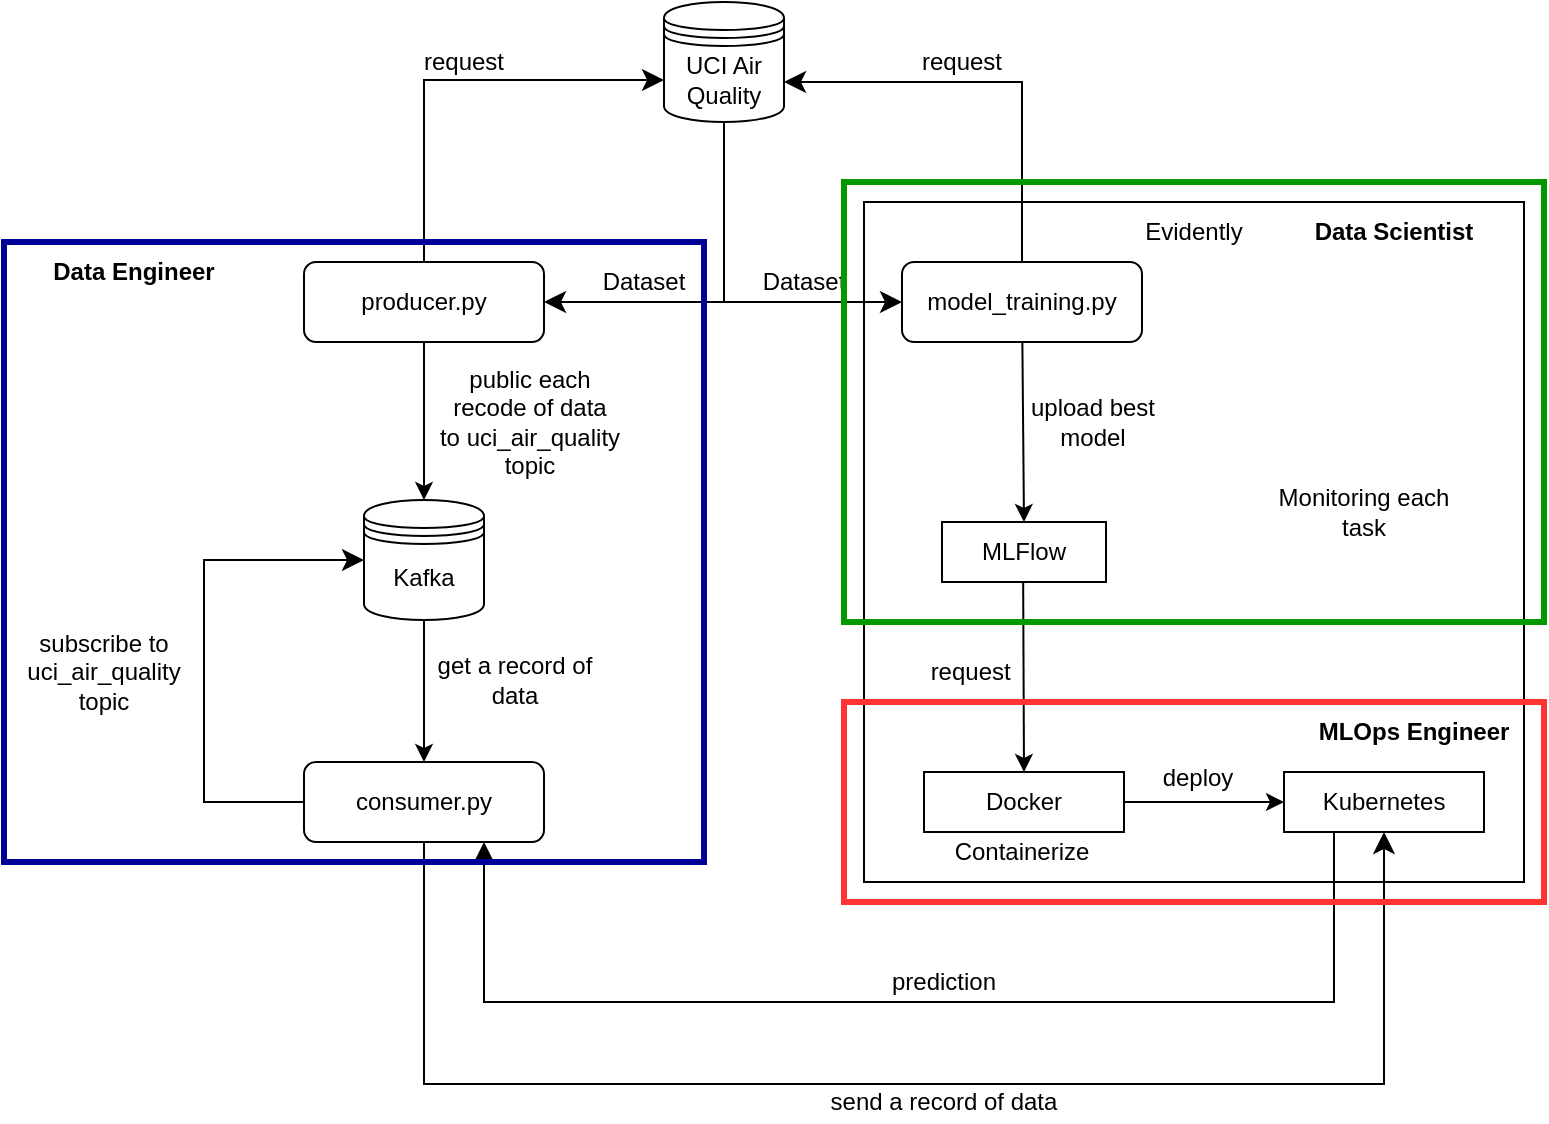 <mxfile version="26.2.2" pages="2">
  <diagram id="C5RBs43oDa-KdzZeNtuy" name="Group Project">
    <mxGraphModel dx="1181" dy="644" grid="1" gridSize="10" guides="1" tooltips="1" connect="1" arrows="1" fold="1" page="1" pageScale="1" pageWidth="827" pageHeight="1169" math="0" shadow="0">
      <root>
        <mxCell id="WIyWlLk6GJQsqaUBKTNV-0" />
        <mxCell id="WIyWlLk6GJQsqaUBKTNV-1" parent="WIyWlLk6GJQsqaUBKTNV-0" />
        <mxCell id="riDKJNKCwuB-r9w4fjw0-60" value="" style="rounded=0;whiteSpace=wrap;html=1;" parent="WIyWlLk6GJQsqaUBKTNV-1" vertex="1">
          <mxGeometry x="650" y="320" width="330" height="340" as="geometry" />
        </mxCell>
        <mxCell id="riDKJNKCwuB-r9w4fjw0-2" value="producer.py" style="rounded=1;whiteSpace=wrap;html=1;fontSize=12;glass=0;strokeWidth=1;shadow=0;" parent="WIyWlLk6GJQsqaUBKTNV-1" vertex="1">
          <mxGeometry x="370" y="350" width="120" height="40" as="geometry" />
        </mxCell>
        <mxCell id="riDKJNKCwuB-r9w4fjw0-7" value="" style="group" parent="WIyWlLk6GJQsqaUBKTNV-1" vertex="1" connectable="0">
          <mxGeometry x="550" y="220" width="60" height="60" as="geometry" />
        </mxCell>
        <mxCell id="riDKJNKCwuB-r9w4fjw0-0" value="" style="shape=datastore;whiteSpace=wrap;html=1;" parent="riDKJNKCwuB-r9w4fjw0-7" vertex="1">
          <mxGeometry width="60" height="60" as="geometry" />
        </mxCell>
        <mxCell id="riDKJNKCwuB-r9w4fjw0-1" value="UCI Air Quality" style="text;html=1;align=center;verticalAlign=middle;whiteSpace=wrap;rounded=0;" parent="riDKJNKCwuB-r9w4fjw0-7" vertex="1">
          <mxGeometry y="24" width="60" height="30" as="geometry" />
        </mxCell>
        <mxCell id="riDKJNKCwuB-r9w4fjw0-9" value="" style="edgeStyle=elbowEdgeStyle;elbow=vertical;endArrow=classic;html=1;curved=0;rounded=0;endSize=8;startSize=8;exitX=0.5;exitY=0;exitDx=0;exitDy=0;entryX=0;entryY=0.5;entryDx=0;entryDy=0;" parent="WIyWlLk6GJQsqaUBKTNV-1" source="riDKJNKCwuB-r9w4fjw0-2" target="riDKJNKCwuB-r9w4fjw0-1" edge="1">
          <mxGeometry width="50" height="50" relative="1" as="geometry">
            <mxPoint x="414" y="275" as="sourcePoint" />
            <mxPoint x="510" y="230" as="targetPoint" />
            <Array as="points">
              <mxPoint x="490" y="259" />
            </Array>
          </mxGeometry>
        </mxCell>
        <mxCell id="riDKJNKCwuB-r9w4fjw0-10" value="request" style="text;html=1;align=center;verticalAlign=middle;whiteSpace=wrap;rounded=0;" parent="WIyWlLk6GJQsqaUBKTNV-1" vertex="1">
          <mxGeometry x="420" y="235" width="60" height="30" as="geometry" />
        </mxCell>
        <mxCell id="riDKJNKCwuB-r9w4fjw0-11" value="" style="edgeStyle=elbowEdgeStyle;elbow=vertical;endArrow=classic;html=1;curved=0;rounded=0;endSize=8;startSize=8;entryX=1;entryY=0.5;entryDx=0;entryDy=0;" parent="WIyWlLk6GJQsqaUBKTNV-1" target="riDKJNKCwuB-r9w4fjw0-2" edge="1">
          <mxGeometry width="50" height="50" relative="1" as="geometry">
            <mxPoint x="580" y="280" as="sourcePoint" />
            <mxPoint x="640" y="280" as="targetPoint" />
            <Array as="points">
              <mxPoint x="550" y="370" />
            </Array>
          </mxGeometry>
        </mxCell>
        <mxCell id="riDKJNKCwuB-r9w4fjw0-12" value="Dataset" style="text;html=1;align=center;verticalAlign=middle;whiteSpace=wrap;rounded=0;" parent="WIyWlLk6GJQsqaUBKTNV-1" vertex="1">
          <mxGeometry x="510" y="345" width="60" height="30" as="geometry" />
        </mxCell>
        <mxCell id="riDKJNKCwuB-r9w4fjw0-13" value="" style="group" parent="WIyWlLk6GJQsqaUBKTNV-1" vertex="1" connectable="0">
          <mxGeometry x="400" y="469" width="60" height="60" as="geometry" />
        </mxCell>
        <mxCell id="riDKJNKCwuB-r9w4fjw0-14" value="" style="shape=datastore;whiteSpace=wrap;html=1;" parent="riDKJNKCwuB-r9w4fjw0-13" vertex="1">
          <mxGeometry width="60" height="60" as="geometry" />
        </mxCell>
        <mxCell id="riDKJNKCwuB-r9w4fjw0-15" value="Kafka" style="text;html=1;align=center;verticalAlign=middle;whiteSpace=wrap;rounded=0;" parent="riDKJNKCwuB-r9w4fjw0-13" vertex="1">
          <mxGeometry y="24" width="60" height="30" as="geometry" />
        </mxCell>
        <mxCell id="riDKJNKCwuB-r9w4fjw0-17" value="" style="edgeStyle=elbowEdgeStyle;elbow=vertical;endArrow=classic;html=1;curved=0;rounded=0;endSize=8;startSize=8;exitX=0;exitY=0.5;exitDx=0;exitDy=0;entryX=0;entryY=0.5;entryDx=0;entryDy=0;" parent="WIyWlLk6GJQsqaUBKTNV-1" source="riDKJNKCwuB-r9w4fjw0-20" target="riDKJNKCwuB-r9w4fjw0-14" edge="1">
          <mxGeometry width="50" height="50" relative="1" as="geometry">
            <mxPoint x="270" y="600" as="sourcePoint" />
            <mxPoint x="280" y="690" as="targetPoint" />
            <Array as="points">
              <mxPoint x="320" y="620" />
            </Array>
          </mxGeometry>
        </mxCell>
        <mxCell id="riDKJNKCwuB-r9w4fjw0-18" value="" style="endArrow=classic;html=1;rounded=0;entryX=0.5;entryY=0;entryDx=0;entryDy=0;exitX=0.5;exitY=1;exitDx=0;exitDy=0;" parent="WIyWlLk6GJQsqaUBKTNV-1" source="riDKJNKCwuB-r9w4fjw0-2" target="riDKJNKCwuB-r9w4fjw0-14" edge="1">
          <mxGeometry width="50" height="50" relative="1" as="geometry">
            <mxPoint x="390" y="360" as="sourcePoint" />
            <mxPoint x="440" y="310" as="targetPoint" />
          </mxGeometry>
        </mxCell>
        <mxCell id="riDKJNKCwuB-r9w4fjw0-19" value="public each recode of data&lt;div&gt;to&amp;nbsp;&lt;span style=&quot;background-color: transparent; color: light-dark(rgb(0, 0, 0), rgb(255, 255, 255));&quot;&gt;uci_air_quality topic&lt;/span&gt;&lt;/div&gt;" style="text;html=1;align=center;verticalAlign=middle;whiteSpace=wrap;rounded=0;" parent="WIyWlLk6GJQsqaUBKTNV-1" vertex="1">
          <mxGeometry x="433" y="400" width="100" height="60" as="geometry" />
        </mxCell>
        <mxCell id="riDKJNKCwuB-r9w4fjw0-20" value="consumer.py" style="rounded=1;whiteSpace=wrap;html=1;fontSize=12;glass=0;strokeWidth=1;shadow=0;" parent="WIyWlLk6GJQsqaUBKTNV-1" vertex="1">
          <mxGeometry x="370" y="600" width="120" height="40" as="geometry" />
        </mxCell>
        <mxCell id="riDKJNKCwuB-r9w4fjw0-21" value="" style="endArrow=classic;html=1;rounded=0;exitX=0.5;exitY=1;exitDx=0;exitDy=0;entryX=0.5;entryY=0;entryDx=0;entryDy=0;" parent="WIyWlLk6GJQsqaUBKTNV-1" source="riDKJNKCwuB-r9w4fjw0-14" target="riDKJNKCwuB-r9w4fjw0-20" edge="1">
          <mxGeometry width="50" height="50" relative="1" as="geometry">
            <mxPoint x="450" y="550" as="sourcePoint" />
            <mxPoint x="430" y="580" as="targetPoint" />
          </mxGeometry>
        </mxCell>
        <mxCell id="riDKJNKCwuB-r9w4fjw0-24" value="subscribe to uci_air_quality topic" style="text;html=1;align=center;verticalAlign=middle;whiteSpace=wrap;rounded=0;" parent="WIyWlLk6GJQsqaUBKTNV-1" vertex="1">
          <mxGeometry x="220" y="540" width="100" height="30" as="geometry" />
        </mxCell>
        <mxCell id="riDKJNKCwuB-r9w4fjw0-25" value="get a record of data" style="text;html=1;align=center;verticalAlign=middle;whiteSpace=wrap;rounded=0;" parent="WIyWlLk6GJQsqaUBKTNV-1" vertex="1">
          <mxGeometry x="433" y="540" width="85" height="38" as="geometry" />
        </mxCell>
        <mxCell id="riDKJNKCwuB-r9w4fjw0-26" value="model_training.py" style="rounded=1;whiteSpace=wrap;html=1;fontSize=12;glass=0;strokeWidth=1;shadow=0;" parent="WIyWlLk6GJQsqaUBKTNV-1" vertex="1">
          <mxGeometry x="669" y="350" width="120" height="40" as="geometry" />
        </mxCell>
        <mxCell id="riDKJNKCwuB-r9w4fjw0-27" value="" style="edgeStyle=elbowEdgeStyle;elbow=vertical;endArrow=classic;html=1;curved=0;rounded=0;endSize=8;startSize=8;exitX=0.5;exitY=0;exitDx=0;exitDy=0;" parent="WIyWlLk6GJQsqaUBKTNV-1" source="riDKJNKCwuB-r9w4fjw0-26" target="riDKJNKCwuB-r9w4fjw0-1" edge="1">
          <mxGeometry width="50" height="50" relative="1" as="geometry">
            <mxPoint x="780" y="345" as="sourcePoint" />
            <mxPoint x="690" y="260" as="targetPoint" />
            <Array as="points">
              <mxPoint x="767" y="260" />
            </Array>
          </mxGeometry>
        </mxCell>
        <mxCell id="riDKJNKCwuB-r9w4fjw0-28" value="request" style="text;html=1;align=center;verticalAlign=middle;whiteSpace=wrap;rounded=0;" parent="WIyWlLk6GJQsqaUBKTNV-1" vertex="1">
          <mxGeometry x="669" y="235" width="60" height="30" as="geometry" />
        </mxCell>
        <mxCell id="riDKJNKCwuB-r9w4fjw0-29" value="" style="edgeStyle=elbowEdgeStyle;elbow=vertical;endArrow=classic;html=1;curved=0;rounded=0;endSize=8;startSize=8;exitX=0.5;exitY=1;exitDx=0;exitDy=0;" parent="WIyWlLk6GJQsqaUBKTNV-1" source="riDKJNKCwuB-r9w4fjw0-0" target="riDKJNKCwuB-r9w4fjw0-26" edge="1">
          <mxGeometry width="50" height="50" relative="1" as="geometry">
            <mxPoint x="590" y="290" as="sourcePoint" />
            <mxPoint x="600" y="360" as="targetPoint" />
            <Array as="points">
              <mxPoint x="590" y="370" />
            </Array>
          </mxGeometry>
        </mxCell>
        <mxCell id="riDKJNKCwuB-r9w4fjw0-30" value="Dataset" style="text;html=1;align=center;verticalAlign=middle;whiteSpace=wrap;rounded=0;" parent="WIyWlLk6GJQsqaUBKTNV-1" vertex="1">
          <mxGeometry x="590" y="345" width="60" height="30" as="geometry" />
        </mxCell>
        <mxCell id="riDKJNKCwuB-r9w4fjw0-37" value="" style="endArrow=classic;html=1;rounded=0;entryX=0.5;entryY=0;entryDx=0;entryDy=0;" parent="WIyWlLk6GJQsqaUBKTNV-1" source="riDKJNKCwuB-r9w4fjw0-26" target="riDKJNKCwuB-r9w4fjw0-48" edge="1">
          <mxGeometry width="50" height="50" relative="1" as="geometry">
            <mxPoint x="728.17" y="390" as="sourcePoint" />
            <mxPoint x="728" y="460" as="targetPoint" />
          </mxGeometry>
        </mxCell>
        <mxCell id="riDKJNKCwuB-r9w4fjw0-38" value="upload best model" style="text;html=1;align=center;verticalAlign=middle;whiteSpace=wrap;rounded=0;" parent="WIyWlLk6GJQsqaUBKTNV-1" vertex="1">
          <mxGeometry x="729" y="415" width="71" height="30" as="geometry" />
        </mxCell>
        <mxCell id="riDKJNKCwuB-r9w4fjw0-42" value="" style="rounded=0;whiteSpace=wrap;html=1;verticalAlign=middle;" parent="WIyWlLk6GJQsqaUBKTNV-1" vertex="1">
          <mxGeometry x="680" y="605" width="100" height="30" as="geometry" />
        </mxCell>
        <mxCell id="riDKJNKCwuB-r9w4fjw0-44" value="Containerize" style="text;html=1;align=center;verticalAlign=middle;whiteSpace=wrap;rounded=0;" parent="WIyWlLk6GJQsqaUBKTNV-1" vertex="1">
          <mxGeometry x="679" y="630" width="100" height="30" as="geometry" />
        </mxCell>
        <mxCell id="riDKJNKCwuB-r9w4fjw0-45" value="" style="edgeStyle=elbowEdgeStyle;elbow=vertical;endArrow=classic;html=1;curved=0;rounded=0;endSize=8;startSize=8;exitX=0.5;exitY=1;exitDx=0;exitDy=0;entryX=0.5;entryY=1;entryDx=0;entryDy=0;" parent="WIyWlLk6GJQsqaUBKTNV-1" source="riDKJNKCwuB-r9w4fjw0-20" target="riDKJNKCwuB-r9w4fjw0-52" edge="1">
          <mxGeometry width="50" height="50" relative="1" as="geometry">
            <mxPoint x="590" y="690" as="sourcePoint" />
            <mxPoint x="559" y="806" as="targetPoint" />
            <Array as="points">
              <mxPoint x="510" y="761" />
            </Array>
          </mxGeometry>
        </mxCell>
        <mxCell id="riDKJNKCwuB-r9w4fjw0-48" value="" style="rounded=0;whiteSpace=wrap;html=1;verticalAlign=middle;" parent="WIyWlLk6GJQsqaUBKTNV-1" vertex="1">
          <mxGeometry x="689" y="480" width="82" height="30" as="geometry" />
        </mxCell>
        <mxCell id="riDKJNKCwuB-r9w4fjw0-47" value="MLFlow" style="text;html=1;align=center;verticalAlign=middle;whiteSpace=wrap;rounded=0;" parent="WIyWlLk6GJQsqaUBKTNV-1" vertex="1">
          <mxGeometry x="700" y="485" width="60" height="20" as="geometry" />
        </mxCell>
        <mxCell id="riDKJNKCwuB-r9w4fjw0-51" value="request&amp;nbsp;" style="text;html=1;align=center;verticalAlign=middle;whiteSpace=wrap;rounded=0;" parent="WIyWlLk6GJQsqaUBKTNV-1" vertex="1">
          <mxGeometry x="680" y="540" width="50" height="30" as="geometry" />
        </mxCell>
        <mxCell id="riDKJNKCwuB-r9w4fjw0-52" value="" style="rounded=0;whiteSpace=wrap;html=1;verticalAlign=middle;" parent="WIyWlLk6GJQsqaUBKTNV-1" vertex="1">
          <mxGeometry x="860" y="605" width="100" height="30" as="geometry" />
        </mxCell>
        <mxCell id="riDKJNKCwuB-r9w4fjw0-53" value="" style="endArrow=classic;html=1;rounded=0;entryX=0;entryY=0.5;entryDx=0;entryDy=0;exitX=1;exitY=0.5;exitDx=0;exitDy=0;" parent="WIyWlLk6GJQsqaUBKTNV-1" source="riDKJNKCwuB-r9w4fjw0-42" target="riDKJNKCwuB-r9w4fjw0-52" edge="1">
          <mxGeometry width="50" height="50" relative="1" as="geometry">
            <mxPoint x="870" y="495" as="sourcePoint" />
            <mxPoint x="870" y="585" as="targetPoint" />
          </mxGeometry>
        </mxCell>
        <mxCell id="riDKJNKCwuB-r9w4fjw0-41" value="Kubernetes" style="text;html=1;align=center;verticalAlign=middle;whiteSpace=wrap;rounded=0;" parent="WIyWlLk6GJQsqaUBKTNV-1" vertex="1">
          <mxGeometry x="880" y="610" width="60" height="20" as="geometry" />
        </mxCell>
        <mxCell id="riDKJNKCwuB-r9w4fjw0-54" value="Docker" style="text;html=1;align=center;verticalAlign=middle;whiteSpace=wrap;rounded=0;" parent="WIyWlLk6GJQsqaUBKTNV-1" vertex="1">
          <mxGeometry x="700" y="610" width="60" height="20" as="geometry" />
        </mxCell>
        <mxCell id="riDKJNKCwuB-r9w4fjw0-55" value="deploy" style="text;html=1;align=center;verticalAlign=middle;whiteSpace=wrap;rounded=0;" parent="WIyWlLk6GJQsqaUBKTNV-1" vertex="1">
          <mxGeometry x="792" y="593" width="50" height="30" as="geometry" />
        </mxCell>
        <mxCell id="riDKJNKCwuB-r9w4fjw0-56" value="send a record of data" style="text;html=1;align=center;verticalAlign=middle;whiteSpace=wrap;rounded=0;" parent="WIyWlLk6GJQsqaUBKTNV-1" vertex="1">
          <mxGeometry x="630" y="760" width="120" height="20" as="geometry" />
        </mxCell>
        <mxCell id="riDKJNKCwuB-r9w4fjw0-57" value="" style="edgeStyle=elbowEdgeStyle;elbow=vertical;endArrow=classic;html=1;curved=0;rounded=0;endSize=8;startSize=8;exitX=0.25;exitY=1;exitDx=0;exitDy=0;entryX=0.75;entryY=1;entryDx=0;entryDy=0;" parent="WIyWlLk6GJQsqaUBKTNV-1" source="riDKJNKCwuB-r9w4fjw0-52" target="riDKJNKCwuB-r9w4fjw0-20" edge="1">
          <mxGeometry width="50" height="50" relative="1" as="geometry">
            <mxPoint x="842.0" y="670" as="sourcePoint" />
            <mxPoint x="442" y="930" as="targetPoint" />
            <Array as="points">
              <mxPoint x="680" y="720" />
            </Array>
          </mxGeometry>
        </mxCell>
        <mxCell id="riDKJNKCwuB-r9w4fjw0-58" value="prediction" style="text;html=1;align=center;verticalAlign=middle;whiteSpace=wrap;rounded=0;" parent="WIyWlLk6GJQsqaUBKTNV-1" vertex="1">
          <mxGeometry x="630" y="700" width="120" height="20" as="geometry" />
        </mxCell>
        <mxCell id="riDKJNKCwuB-r9w4fjw0-59" value="" style="endArrow=classic;html=1;rounded=0;entryX=0.5;entryY=0;entryDx=0;entryDy=0;" parent="WIyWlLk6GJQsqaUBKTNV-1" target="riDKJNKCwuB-r9w4fjw0-42" edge="1">
          <mxGeometry width="50" height="50" relative="1" as="geometry">
            <mxPoint x="729.58" y="510" as="sourcePoint" />
            <mxPoint x="730" y="590" as="targetPoint" />
          </mxGeometry>
        </mxCell>
        <mxCell id="riDKJNKCwuB-r9w4fjw0-61" value="Evidently" style="text;html=1;align=center;verticalAlign=middle;whiteSpace=wrap;rounded=0;fontStyle=0" parent="WIyWlLk6GJQsqaUBKTNV-1" vertex="1">
          <mxGeometry x="785" y="325" width="60" height="20" as="geometry" />
        </mxCell>
        <mxCell id="riDKJNKCwuB-r9w4fjw0-62" value="Monitoring each task" style="text;html=1;align=center;verticalAlign=middle;whiteSpace=wrap;rounded=0;" parent="WIyWlLk6GJQsqaUBKTNV-1" vertex="1">
          <mxGeometry x="850" y="460" width="100" height="30" as="geometry" />
        </mxCell>
        <mxCell id="2AfdHmQK4Rwurf-1d1yy-0" value="" style="rounded=0;whiteSpace=wrap;html=1;fillColor=none;strokeWidth=3;strokeColor=#FF3333;" parent="WIyWlLk6GJQsqaUBKTNV-1" vertex="1">
          <mxGeometry x="640" y="570" width="350" height="100" as="geometry" />
        </mxCell>
        <mxCell id="2AfdHmQK4Rwurf-1d1yy-1" value="" style="rounded=0;whiteSpace=wrap;html=1;fillColor=none;strokeWidth=3;strokeColor=light-dark(#009900,#FF7777);" parent="WIyWlLk6GJQsqaUBKTNV-1" vertex="1">
          <mxGeometry x="640" y="310" width="350" height="220" as="geometry" />
        </mxCell>
        <mxCell id="2AfdHmQK4Rwurf-1d1yy-3" value="" style="rounded=0;whiteSpace=wrap;html=1;fillColor=none;strokeWidth=3;strokeColor=light-dark(#000099,#FF7777);" parent="WIyWlLk6GJQsqaUBKTNV-1" vertex="1">
          <mxGeometry x="220" y="340" width="350" height="310" as="geometry" />
        </mxCell>
        <mxCell id="ZDQtwwY3sMPwB3QlS7MW-0" value="Data Engineer" style="text;html=1;align=center;verticalAlign=middle;whiteSpace=wrap;rounded=0;fontStyle=1" parent="WIyWlLk6GJQsqaUBKTNV-1" vertex="1">
          <mxGeometry x="220" y="340" width="130" height="30" as="geometry" />
        </mxCell>
        <mxCell id="ZDQtwwY3sMPwB3QlS7MW-1" value="Data Scientist" style="text;html=1;align=center;verticalAlign=middle;whiteSpace=wrap;rounded=0;fontStyle=1" parent="WIyWlLk6GJQsqaUBKTNV-1" vertex="1">
          <mxGeometry x="850" y="320" width="130" height="30" as="geometry" />
        </mxCell>
        <mxCell id="ZDQtwwY3sMPwB3QlS7MW-2" value="MLOps Engineer" style="text;html=1;align=center;verticalAlign=middle;whiteSpace=wrap;rounded=0;fontStyle=1" parent="WIyWlLk6GJQsqaUBKTNV-1" vertex="1">
          <mxGeometry x="860" y="570" width="130" height="30" as="geometry" />
        </mxCell>
      </root>
    </mxGraphModel>
  </diagram>
  <diagram name="Individual Assignment" id="oVxwujsjnxrcKr0ctZE_">
    <mxGraphModel dx="1335" dy="649" grid="0" gridSize="10" guides="1" tooltips="1" connect="1" arrows="1" fold="1" page="0" pageScale="1" pageWidth="827" pageHeight="1169" math="0" shadow="0">
      <root>
        <mxCell id="tWHBAs6FeLgbBiRaBUMv-0" />
        <mxCell id="tWHBAs6FeLgbBiRaBUMv-1" parent="tWHBAs6FeLgbBiRaBUMv-0" />
        <mxCell id="tWHBAs6FeLgbBiRaBUMv-3" value="producer.py" style="rounded=1;whiteSpace=wrap;html=1;fontSize=12;glass=0;strokeWidth=1;shadow=0;" parent="tWHBAs6FeLgbBiRaBUMv-1" vertex="1">
          <mxGeometry x="470" y="360" width="120" height="40" as="geometry" />
        </mxCell>
        <mxCell id="tWHBAs6FeLgbBiRaBUMv-4" value="" style="group" parent="tWHBAs6FeLgbBiRaBUMv-1" vertex="1" connectable="0">
          <mxGeometry x="650" y="230" width="60" height="60" as="geometry" />
        </mxCell>
        <mxCell id="tWHBAs6FeLgbBiRaBUMv-5" value="" style="shape=datastore;whiteSpace=wrap;html=1;" parent="tWHBAs6FeLgbBiRaBUMv-4" vertex="1">
          <mxGeometry width="60" height="60" as="geometry" />
        </mxCell>
        <mxCell id="tWHBAs6FeLgbBiRaBUMv-6" value="UCI Air Quality" style="text;html=1;align=center;verticalAlign=middle;whiteSpace=wrap;rounded=0;" parent="tWHBAs6FeLgbBiRaBUMv-4" vertex="1">
          <mxGeometry y="24" width="60" height="30" as="geometry" />
        </mxCell>
        <mxCell id="tWHBAs6FeLgbBiRaBUMv-7" value="" style="edgeStyle=elbowEdgeStyle;elbow=vertical;endArrow=classic;html=1;curved=0;rounded=0;endSize=8;startSize=8;exitX=0.5;exitY=0;exitDx=0;exitDy=0;entryX=0;entryY=0.5;entryDx=0;entryDy=0;" parent="tWHBAs6FeLgbBiRaBUMv-1" source="tWHBAs6FeLgbBiRaBUMv-3" target="tWHBAs6FeLgbBiRaBUMv-6" edge="1">
          <mxGeometry width="50" height="50" relative="1" as="geometry">
            <mxPoint x="514" y="285" as="sourcePoint" />
            <mxPoint x="610" y="240" as="targetPoint" />
            <Array as="points">
              <mxPoint x="590" y="269" />
            </Array>
          </mxGeometry>
        </mxCell>
        <mxCell id="tWHBAs6FeLgbBiRaBUMv-8" value="request" style="text;html=1;align=center;verticalAlign=middle;whiteSpace=wrap;rounded=0;" parent="tWHBAs6FeLgbBiRaBUMv-1" vertex="1">
          <mxGeometry x="520" y="245" width="60" height="30" as="geometry" />
        </mxCell>
        <mxCell id="tWHBAs6FeLgbBiRaBUMv-9" value="" style="edgeStyle=elbowEdgeStyle;elbow=vertical;endArrow=classic;html=1;curved=0;rounded=0;endSize=8;startSize=8;entryX=1;entryY=0.5;entryDx=0;entryDy=0;" parent="tWHBAs6FeLgbBiRaBUMv-1" target="tWHBAs6FeLgbBiRaBUMv-3" edge="1">
          <mxGeometry width="50" height="50" relative="1" as="geometry">
            <mxPoint x="680" y="290" as="sourcePoint" />
            <mxPoint x="740" y="290" as="targetPoint" />
            <Array as="points">
              <mxPoint x="650" y="380" />
            </Array>
          </mxGeometry>
        </mxCell>
        <mxCell id="tWHBAs6FeLgbBiRaBUMv-10" value="Dataset" style="text;html=1;align=center;verticalAlign=middle;whiteSpace=wrap;rounded=0;" parent="tWHBAs6FeLgbBiRaBUMv-1" vertex="1">
          <mxGeometry x="610" y="355" width="60" height="30" as="geometry" />
        </mxCell>
        <mxCell id="tWHBAs6FeLgbBiRaBUMv-11" value="" style="group" parent="tWHBAs6FeLgbBiRaBUMv-1" vertex="1" connectable="0">
          <mxGeometry x="500" y="479" width="60" height="60" as="geometry" />
        </mxCell>
        <mxCell id="tWHBAs6FeLgbBiRaBUMv-12" value="" style="shape=datastore;whiteSpace=wrap;html=1;" parent="tWHBAs6FeLgbBiRaBUMv-11" vertex="1">
          <mxGeometry width="60" height="60" as="geometry" />
        </mxCell>
        <mxCell id="tWHBAs6FeLgbBiRaBUMv-13" value="Kafka" style="text;html=1;align=center;verticalAlign=middle;whiteSpace=wrap;rounded=0;" parent="tWHBAs6FeLgbBiRaBUMv-11" vertex="1">
          <mxGeometry y="24" width="60" height="30" as="geometry" />
        </mxCell>
        <mxCell id="tWHBAs6FeLgbBiRaBUMv-15" value="" style="endArrow=classic;html=1;rounded=0;entryX=0.5;entryY=0;entryDx=0;entryDy=0;exitX=0.5;exitY=1;exitDx=0;exitDy=0;" parent="tWHBAs6FeLgbBiRaBUMv-1" source="tWHBAs6FeLgbBiRaBUMv-3" target="tWHBAs6FeLgbBiRaBUMv-12" edge="1">
          <mxGeometry width="50" height="50" relative="1" as="geometry">
            <mxPoint x="490" y="370" as="sourcePoint" />
            <mxPoint x="540" y="320" as="targetPoint" />
          </mxGeometry>
        </mxCell>
        <mxCell id="tWHBAs6FeLgbBiRaBUMv-16" value="public each recode of data&lt;div&gt;to&amp;nbsp;&lt;span style=&quot;background-color: transparent; color: light-dark(rgb(0, 0, 0), rgb(255, 255, 255));&quot;&gt;uci_air_quality_data&lt;/span&gt;&lt;/div&gt;" style="text;html=1;align=center;verticalAlign=middle;whiteSpace=wrap;rounded=0;" parent="tWHBAs6FeLgbBiRaBUMv-1" vertex="1">
          <mxGeometry x="376" y="410" width="157" height="60" as="geometry" />
        </mxCell>
        <mxCell id="tWHBAs6FeLgbBiRaBUMv-17" value="consumer.py" style="rounded=1;whiteSpace=wrap;html=1;fontSize=12;glass=0;strokeWidth=1;shadow=0;" parent="tWHBAs6FeLgbBiRaBUMv-1" vertex="1">
          <mxGeometry x="470" y="610" width="120" height="40" as="geometry" />
        </mxCell>
        <mxCell id="tWHBAs6FeLgbBiRaBUMv-18" value="" style="endArrow=classic;html=1;rounded=0;exitX=0.5;exitY=1;exitDx=0;exitDy=0;entryX=0.5;entryY=0;entryDx=0;entryDy=0;" parent="tWHBAs6FeLgbBiRaBUMv-1" source="tWHBAs6FeLgbBiRaBUMv-12" target="tWHBAs6FeLgbBiRaBUMv-17" edge="1">
          <mxGeometry width="50" height="50" relative="1" as="geometry">
            <mxPoint x="550" y="560" as="sourcePoint" />
            <mxPoint x="530" y="590" as="targetPoint" />
          </mxGeometry>
        </mxCell>
        <mxCell id="tWHBAs6FeLgbBiRaBUMv-20" value="subscribe to uci_air_quality_data" style="text;html=1;align=center;verticalAlign=middle;whiteSpace=wrap;rounded=0;" parent="tWHBAs6FeLgbBiRaBUMv-1" vertex="1">
          <mxGeometry x="403" y="549" width="127" height="38" as="geometry" />
        </mxCell>
        <mxCell id="tWHBAs6FeLgbBiRaBUMv-21" value="02_00_TrainValidationTestSplit.ipynb" style="rounded=1;whiteSpace=wrap;html=1;fontSize=12;glass=0;strokeWidth=1;shadow=0;" parent="tWHBAs6FeLgbBiRaBUMv-1" vertex="1">
          <mxGeometry x="769" y="360" width="221" height="40" as="geometry" />
        </mxCell>
        <mxCell id="tWHBAs6FeLgbBiRaBUMv-22" value="" style="edgeStyle=elbowEdgeStyle;elbow=vertical;endArrow=classic;html=1;curved=0;rounded=0;endSize=8;startSize=8;exitX=0.5;exitY=0;exitDx=0;exitDy=0;" parent="tWHBAs6FeLgbBiRaBUMv-1" source="tWHBAs6FeLgbBiRaBUMv-21" target="tWHBAs6FeLgbBiRaBUMv-6" edge="1">
          <mxGeometry width="50" height="50" relative="1" as="geometry">
            <mxPoint x="880" y="355" as="sourcePoint" />
            <mxPoint x="790" y="270" as="targetPoint" />
            <Array as="points">
              <mxPoint x="867" y="270" />
            </Array>
          </mxGeometry>
        </mxCell>
        <mxCell id="tWHBAs6FeLgbBiRaBUMv-23" value="request" style="text;html=1;align=center;verticalAlign=middle;whiteSpace=wrap;rounded=0;" parent="tWHBAs6FeLgbBiRaBUMv-1" vertex="1">
          <mxGeometry x="769" y="245" width="60" height="30" as="geometry" />
        </mxCell>
        <mxCell id="tWHBAs6FeLgbBiRaBUMv-24" value="" style="edgeStyle=elbowEdgeStyle;elbow=vertical;endArrow=classic;html=1;curved=0;rounded=0;endSize=8;startSize=8;exitX=0.5;exitY=1;exitDx=0;exitDy=0;" parent="tWHBAs6FeLgbBiRaBUMv-1" source="tWHBAs6FeLgbBiRaBUMv-5" target="tWHBAs6FeLgbBiRaBUMv-21" edge="1">
          <mxGeometry width="50" height="50" relative="1" as="geometry">
            <mxPoint x="690" y="300" as="sourcePoint" />
            <mxPoint x="700" y="370" as="targetPoint" />
            <Array as="points">
              <mxPoint x="690" y="380" />
            </Array>
          </mxGeometry>
        </mxCell>
        <mxCell id="tWHBAs6FeLgbBiRaBUMv-25" value="Dataset" style="text;html=1;align=center;verticalAlign=middle;whiteSpace=wrap;rounded=0;" parent="tWHBAs6FeLgbBiRaBUMv-1" vertex="1">
          <mxGeometry x="690" y="355" width="60" height="30" as="geometry" />
        </mxCell>
        <mxCell id="tWHBAs6FeLgbBiRaBUMv-27" value="prediction output" style="text;html=1;align=center;verticalAlign=middle;whiteSpace=wrap;rounded=0;" parent="tWHBAs6FeLgbBiRaBUMv-1" vertex="1">
          <mxGeometry x="540" y="674" width="131" height="30" as="geometry" />
        </mxCell>
        <mxCell id="44SqE5JVUC10N9Zdgn_D-2" value="Choose 1 model" style="text;html=1;align=center;verticalAlign=middle;whiteSpace=wrap;rounded=0;" parent="tWHBAs6FeLgbBiRaBUMv-1" vertex="1">
          <mxGeometry x="609" y="627" width="131" height="20" as="geometry" />
        </mxCell>
        <mxCell id="jAp0F6te_uChjiV27GR8-0" value="Training Dataset" style="rounded=0;whiteSpace=wrap;html=1;" parent="tWHBAs6FeLgbBiRaBUMv-1" vertex="1">
          <mxGeometry x="-300" y="293" width="300" height="25" as="geometry" />
        </mxCell>
        <mxCell id="jAp0F6te_uChjiV27GR8-1" value="Validation Dataset" style="rounded=0;whiteSpace=wrap;html=1;" parent="tWHBAs6FeLgbBiRaBUMv-1" vertex="1">
          <mxGeometry y="293" width="140" height="25" as="geometry" />
        </mxCell>
        <mxCell id="jAp0F6te_uChjiV27GR8-2" value="Testing Dataset" style="rounded=0;whiteSpace=wrap;html=1;" parent="tWHBAs6FeLgbBiRaBUMv-1" vertex="1">
          <mxGeometry x="140" y="293" width="140" height="25" as="geometry" />
        </mxCell>
        <mxCell id="jAp0F6te_uChjiV27GR8-3" value="11/03/2004" style="text;html=1;align=center;verticalAlign=middle;whiteSpace=wrap;rounded=0;" parent="tWHBAs6FeLgbBiRaBUMv-1" vertex="1">
          <mxGeometry x="-330" y="320" width="60" height="20" as="geometry" />
        </mxCell>
        <mxCell id="jAp0F6te_uChjiV27GR8-4" value="31/10/2004" style="text;html=1;align=center;verticalAlign=middle;whiteSpace=wrap;rounded=0;" parent="tWHBAs6FeLgbBiRaBUMv-1" vertex="1">
          <mxGeometry x="-30" y="320" width="60" height="20" as="geometry" />
        </mxCell>
        <mxCell id="jAp0F6te_uChjiV27GR8-5" value="31/12/2004" style="text;html=1;align=center;verticalAlign=middle;whiteSpace=wrap;rounded=0;" parent="tWHBAs6FeLgbBiRaBUMv-1" vertex="1">
          <mxGeometry x="120" y="320" width="60" height="20" as="geometry" />
        </mxCell>
        <mxCell id="jAp0F6te_uChjiV27GR8-6" value="04/04&lt;span style=&quot;background-color: transparent; color: light-dark(rgb(0, 0, 0), rgb(255, 255, 255));&quot;&gt;/2005&lt;/span&gt;" style="text;html=1;align=center;verticalAlign=middle;whiteSpace=wrap;rounded=0;" parent="tWHBAs6FeLgbBiRaBUMv-1" vertex="1">
          <mxGeometry x="250" y="320" width="60" height="20" as="geometry" />
        </mxCell>
        <mxCell id="DzbMAZ-zjVyswWdUTQ0K-8" value="challenger_model.pkl" style="text;html=1;align=center;verticalAlign=middle;whiteSpace=wrap;rounded=0;" vertex="1" parent="tWHBAs6FeLgbBiRaBUMv-1">
          <mxGeometry x="615" y="605" width="130" height="30" as="geometry" />
        </mxCell>
        <mxCell id="DzbMAZ-zjVyswWdUTQ0K-9" value="03_00_Feature_Engineering.ipynb" style="rounded=1;whiteSpace=wrap;html=1;fontSize=12;glass=0;strokeWidth=1;shadow=0;" vertex="1" parent="tWHBAs6FeLgbBiRaBUMv-1">
          <mxGeometry x="769" y="430" width="221" height="40" as="geometry" />
        </mxCell>
        <mxCell id="DzbMAZ-zjVyswWdUTQ0K-11" value="03_01_Simple_Regression.ipynb" style="rounded=1;whiteSpace=wrap;html=1;fontSize=12;glass=0;strokeWidth=1;shadow=0;" vertex="1" parent="tWHBAs6FeLgbBiRaBUMv-1">
          <mxGeometry x="779" y="499" width="201" height="40" as="geometry" />
        </mxCell>
        <mxCell id="DzbMAZ-zjVyswWdUTQ0K-12" value="03_02_ElasticNet_Regression.ipynb" style="rounded=1;whiteSpace=wrap;html=1;fontSize=12;glass=0;strokeWidth=1;shadow=0;" vertex="1" parent="tWHBAs6FeLgbBiRaBUMv-1">
          <mxGeometry x="779" y="550" width="201" height="40" as="geometry" />
        </mxCell>
        <mxCell id="DzbMAZ-zjVyswWdUTQ0K-13" value="03_03_LightGBM.ipynb" style="rounded=1;whiteSpace=wrap;html=1;fontSize=12;glass=0;strokeWidth=1;shadow=0;" vertex="1" parent="tWHBAs6FeLgbBiRaBUMv-1">
          <mxGeometry x="779" y="600" width="201" height="40" as="geometry" />
        </mxCell>
        <mxCell id="DzbMAZ-zjVyswWdUTQ0K-14" value="03_04_SARIMA.ipynb" style="rounded=1;whiteSpace=wrap;html=1;fontSize=12;glass=0;strokeWidth=1;shadow=0;" vertex="1" parent="tWHBAs6FeLgbBiRaBUMv-1">
          <mxGeometry x="779" y="650" width="201" height="40" as="geometry" />
        </mxCell>
        <mxCell id="DzbMAZ-zjVyswWdUTQ0K-15" value="04_00_Performance_Monitoring.ipynb" style="rounded=1;whiteSpace=wrap;html=1;fontSize=12;glass=0;strokeWidth=1;shadow=0;" vertex="1" parent="tWHBAs6FeLgbBiRaBUMv-1">
          <mxGeometry x="565" y="720" width="230" height="40" as="geometry" />
        </mxCell>
        <mxCell id="DzbMAZ-zjVyswWdUTQ0K-19" value="" style="endArrow=classic;html=1;rounded=0;entryX=0.5;entryY=0;entryDx=0;entryDy=0;exitX=0.5;exitY=1;exitDx=0;exitDy=0;" edge="1" parent="tWHBAs6FeLgbBiRaBUMv-1" source="tWHBAs6FeLgbBiRaBUMv-21" target="DzbMAZ-zjVyswWdUTQ0K-9">
          <mxGeometry width="50" height="50" relative="1" as="geometry">
            <mxPoint x="879.08" y="410" as="sourcePoint" />
            <mxPoint x="879.08" y="489" as="targetPoint" />
          </mxGeometry>
        </mxCell>
        <mxCell id="DzbMAZ-zjVyswWdUTQ0K-21" value="" style="edgeStyle=elbowEdgeStyle;elbow=horizontal;endArrow=classic;html=1;curved=0;rounded=0;endSize=8;startSize=8;entryX=1;entryY=0.5;entryDx=0;entryDy=0;exitX=1;exitY=0.5;exitDx=0;exitDy=0;" edge="1" parent="tWHBAs6FeLgbBiRaBUMv-1" source="DzbMAZ-zjVyswWdUTQ0K-9" target="DzbMAZ-zjVyswWdUTQ0K-11">
          <mxGeometry width="50" height="50" relative="1" as="geometry">
            <mxPoint x="1079" y="512.5" as="sourcePoint" />
            <mxPoint x="890" y="623.5" as="targetPoint" />
            <Array as="points">
              <mxPoint x="1040" y="550" />
            </Array>
          </mxGeometry>
        </mxCell>
        <mxCell id="DzbMAZ-zjVyswWdUTQ0K-22" value="" style="edgeStyle=elbowEdgeStyle;elbow=horizontal;endArrow=classic;html=1;curved=0;rounded=0;endSize=8;startSize=8;entryX=1;entryY=0.5;entryDx=0;entryDy=0;exitX=1;exitY=0.5;exitDx=0;exitDy=0;" edge="1" parent="tWHBAs6FeLgbBiRaBUMv-1" source="DzbMAZ-zjVyswWdUTQ0K-9" target="DzbMAZ-zjVyswWdUTQ0K-12">
          <mxGeometry width="50" height="50" relative="1" as="geometry">
            <mxPoint x="1000" y="460" as="sourcePoint" />
            <mxPoint x="990" y="529" as="targetPoint" />
            <Array as="points">
              <mxPoint x="1040" y="510" />
            </Array>
          </mxGeometry>
        </mxCell>
        <mxCell id="DzbMAZ-zjVyswWdUTQ0K-23" value="" style="edgeStyle=elbowEdgeStyle;elbow=horizontal;endArrow=classic;html=1;curved=0;rounded=0;endSize=8;startSize=8;entryX=1;entryY=0.5;entryDx=0;entryDy=0;exitX=1;exitY=0.5;exitDx=0;exitDy=0;" edge="1" parent="tWHBAs6FeLgbBiRaBUMv-1" source="DzbMAZ-zjVyswWdUTQ0K-9">
          <mxGeometry width="50" height="50" relative="1" as="geometry">
            <mxPoint x="1000" y="450" as="sourcePoint" />
            <mxPoint x="980" y="619" as="targetPoint" />
            <Array as="points">
              <mxPoint x="1040" y="559" />
            </Array>
          </mxGeometry>
        </mxCell>
        <mxCell id="DzbMAZ-zjVyswWdUTQ0K-24" value="" style="edgeStyle=elbowEdgeStyle;elbow=horizontal;endArrow=classic;html=1;curved=0;rounded=0;endSize=8;startSize=8;entryX=1;entryY=0.5;entryDx=0;entryDy=0;exitX=1;exitY=0.5;exitDx=0;exitDy=0;" edge="1" parent="tWHBAs6FeLgbBiRaBUMv-1" source="DzbMAZ-zjVyswWdUTQ0K-9">
          <mxGeometry width="50" height="50" relative="1" as="geometry">
            <mxPoint x="990" y="499" as="sourcePoint" />
            <mxPoint x="980" y="668" as="targetPoint" />
            <Array as="points">
              <mxPoint x="1040" y="608" />
            </Array>
          </mxGeometry>
        </mxCell>
        <mxCell id="DzbMAZ-zjVyswWdUTQ0K-26" value="baseline_model.pkl" style="text;html=1;align=center;verticalAlign=middle;whiteSpace=wrap;rounded=0;" vertex="1" parent="tWHBAs6FeLgbBiRaBUMv-1">
          <mxGeometry x="610" y="504" width="130" height="30" as="geometry" />
        </mxCell>
        <mxCell id="DzbMAZ-zjVyswWdUTQ0K-28" value="" style="endArrow=classic;html=1;rounded=0;entryX=1;entryY=0.5;entryDx=0;entryDy=0;exitX=0;exitY=0.5;exitDx=0;exitDy=0;" edge="1" parent="tWHBAs6FeLgbBiRaBUMv-1" source="DzbMAZ-zjVyswWdUTQ0K-11" target="DzbMAZ-zjVyswWdUTQ0K-26">
          <mxGeometry width="50" height="50" relative="1" as="geometry">
            <mxPoint x="710" y="474" as="sourcePoint" />
            <mxPoint x="710" y="504" as="targetPoint" />
          </mxGeometry>
        </mxCell>
        <mxCell id="DzbMAZ-zjVyswWdUTQ0K-30" value="" style="edgeStyle=elbowEdgeStyle;elbow=horizontal;endArrow=classic;html=1;curved=0;rounded=0;endSize=8;startSize=8;entryX=1;entryY=0.5;entryDx=0;entryDy=0;exitX=0;exitY=0.5;exitDx=0;exitDy=0;" edge="1" parent="tWHBAs6FeLgbBiRaBUMv-1" source="DzbMAZ-zjVyswWdUTQ0K-12" target="DzbMAZ-zjVyswWdUTQ0K-8">
          <mxGeometry width="50" height="50" relative="1" as="geometry">
            <mxPoint x="690" y="612" as="sourcePoint" />
            <mxPoint x="680" y="830" as="targetPoint" />
            <Array as="points" />
          </mxGeometry>
        </mxCell>
        <mxCell id="DzbMAZ-zjVyswWdUTQ0K-31" value="" style="edgeStyle=elbowEdgeStyle;elbow=horizontal;endArrow=classic;html=1;curved=0;rounded=0;endSize=8;startSize=8;exitX=0;exitY=0.5;exitDx=0;exitDy=0;entryX=1;entryY=0.5;entryDx=0;entryDy=0;" edge="1" parent="tWHBAs6FeLgbBiRaBUMv-1" source="DzbMAZ-zjVyswWdUTQ0K-13" target="DzbMAZ-zjVyswWdUTQ0K-8">
          <mxGeometry width="50" height="50" relative="1" as="geometry">
            <mxPoint x="789" y="580" as="sourcePoint" />
            <mxPoint x="750" y="600" as="targetPoint" />
            <Array as="points" />
          </mxGeometry>
        </mxCell>
        <mxCell id="DzbMAZ-zjVyswWdUTQ0K-32" value="" style="edgeStyle=elbowEdgeStyle;elbow=horizontal;endArrow=classic;html=1;curved=0;rounded=0;endSize=8;startSize=8;exitX=0;exitY=0.5;exitDx=0;exitDy=0;entryX=1;entryY=0.5;entryDx=0;entryDy=0;" edge="1" parent="tWHBAs6FeLgbBiRaBUMv-1" source="DzbMAZ-zjVyswWdUTQ0K-14" target="DzbMAZ-zjVyswWdUTQ0K-8">
          <mxGeometry width="50" height="50" relative="1" as="geometry">
            <mxPoint x="779" y="675" as="sourcePoint" />
            <mxPoint x="740" y="650" as="targetPoint" />
            <Array as="points" />
          </mxGeometry>
        </mxCell>
        <mxCell id="DzbMAZ-zjVyswWdUTQ0K-33" value="" style="edgeStyle=elbowEdgeStyle;elbow=horizontal;endArrow=classic;html=1;curved=0;rounded=0;endSize=8;startSize=8;" edge="1" parent="tWHBAs6FeLgbBiRaBUMv-1" source="DzbMAZ-zjVyswWdUTQ0K-26" target="tWHBAs6FeLgbBiRaBUMv-17">
          <mxGeometry width="50" height="50" relative="1" as="geometry">
            <mxPoint x="670" y="549" as="sourcePoint" />
            <mxPoint x="636" y="599" as="targetPoint" />
            <Array as="points">
              <mxPoint x="580" y="540" />
            </Array>
          </mxGeometry>
        </mxCell>
        <mxCell id="DzbMAZ-zjVyswWdUTQ0K-35" value="" style="endArrow=classic;html=1;rounded=0;entryX=1;entryY=0.5;entryDx=0;entryDy=0;" edge="1" parent="tWHBAs6FeLgbBiRaBUMv-1" source="DzbMAZ-zjVyswWdUTQ0K-8">
          <mxGeometry width="50" height="50" relative="1" as="geometry">
            <mxPoint x="620" y="620" as="sourcePoint" />
            <mxPoint x="590" y="619.66" as="targetPoint" />
          </mxGeometry>
        </mxCell>
        <mxCell id="DzbMAZ-zjVyswWdUTQ0K-41" value="" style="edgeStyle=elbowEdgeStyle;elbow=vertical;endArrow=classic;html=1;curved=0;rounded=0;endSize=8;startSize=8;exitX=0.5;exitY=1;exitDx=0;exitDy=0;entryX=0.5;entryY=0;entryDx=0;entryDy=0;" edge="1" parent="tWHBAs6FeLgbBiRaBUMv-1" source="tWHBAs6FeLgbBiRaBUMv-17" target="DzbMAZ-zjVyswWdUTQ0K-15">
          <mxGeometry width="50" height="50" relative="1" as="geometry">
            <mxPoint x="550" y="720" as="sourcePoint" />
            <mxPoint x="600" y="670" as="targetPoint" />
            <Array as="points">
              <mxPoint x="610" y="700" />
            </Array>
          </mxGeometry>
        </mxCell>
      </root>
    </mxGraphModel>
  </diagram>
</mxfile>
